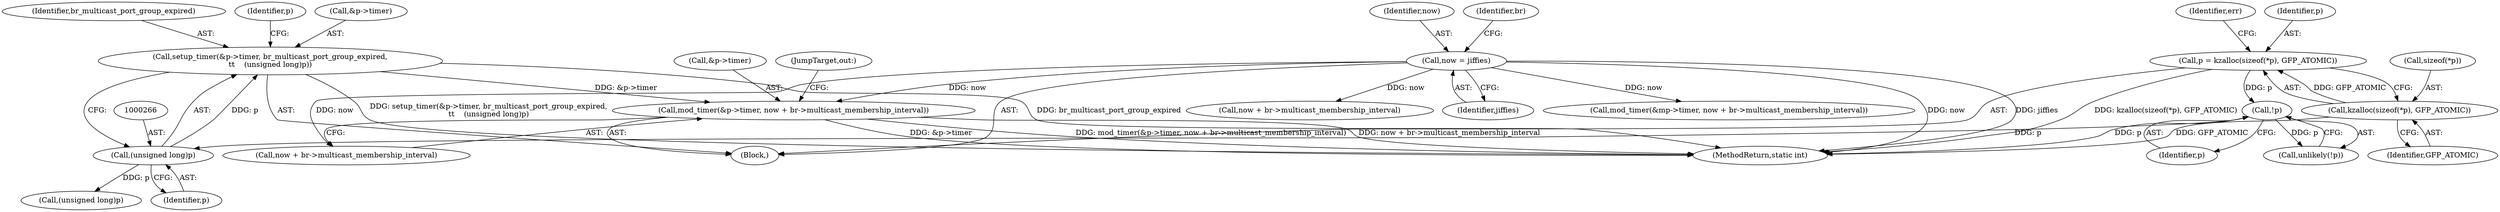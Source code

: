 digraph "0_linux_6b0d6a9b4296fa16a28d10d416db7a770fc03287@pointer" {
"1000282" [label="(Call,mod_timer(&p->timer, now + br->multicast_membership_interval))"];
"1000259" [label="(Call,setup_timer(&p->timer, br_multicast_port_group_expired,\n\t\t    (unsigned long)p))"];
"1000265" [label="(Call,(unsigned long)p)"];
"1000230" [label="(Call,!p)"];
"1000217" [label="(Call,p = kzalloc(sizeof(*p), GFP_ATOMIC))"];
"1000219" [label="(Call,kzalloc(sizeof(*p), GFP_ATOMIC))"];
"1000109" [label="(Call,now = jiffies)"];
"1000283" [label="(Call,&p->timer)"];
"1000223" [label="(Identifier,GFP_ATOMIC)"];
"1000104" [label="(Block,)"];
"1000110" [label="(Identifier,now)"];
"1000230" [label="(Call,!p)"];
"1000225" [label="(Identifier,err)"];
"1000282" [label="(Call,mod_timer(&p->timer, now + br->multicast_membership_interval))"];
"1000231" [label="(Identifier,p)"];
"1000292" [label="(JumpTarget,out:)"];
"1000274" [label="(Call,(unsigned long)p)"];
"1000218" [label="(Identifier,p)"];
"1000265" [label="(Call,(unsigned long)p)"];
"1000171" [label="(Call,now + br->multicast_membership_interval)"];
"1000219" [label="(Call,kzalloc(sizeof(*p), GFP_ATOMIC))"];
"1000271" [label="(Identifier,p)"];
"1000220" [label="(Call,sizeof(*p))"];
"1000259" [label="(Call,setup_timer(&p->timer, br_multicast_port_group_expired,\n\t\t    (unsigned long)p))"];
"1000116" [label="(Identifier,br)"];
"1000304" [label="(MethodReturn,static int)"];
"1000260" [label="(Call,&p->timer)"];
"1000111" [label="(Identifier,jiffies)"];
"1000264" [label="(Identifier,br_multicast_port_group_expired)"];
"1000267" [label="(Identifier,p)"];
"1000229" [label="(Call,unlikely(!p))"];
"1000217" [label="(Call,p = kzalloc(sizeof(*p), GFP_ATOMIC))"];
"1000109" [label="(Call,now = jiffies)"];
"1000166" [label="(Call,mod_timer(&mp->timer, now + br->multicast_membership_interval))"];
"1000287" [label="(Call,now + br->multicast_membership_interval)"];
"1000282" -> "1000104"  [label="AST: "];
"1000282" -> "1000287"  [label="CFG: "];
"1000283" -> "1000282"  [label="AST: "];
"1000287" -> "1000282"  [label="AST: "];
"1000292" -> "1000282"  [label="CFG: "];
"1000282" -> "1000304"  [label="DDG: mod_timer(&p->timer, now + br->multicast_membership_interval)"];
"1000282" -> "1000304"  [label="DDG: now + br->multicast_membership_interval"];
"1000282" -> "1000304"  [label="DDG: &p->timer"];
"1000259" -> "1000282"  [label="DDG: &p->timer"];
"1000109" -> "1000282"  [label="DDG: now"];
"1000259" -> "1000104"  [label="AST: "];
"1000259" -> "1000265"  [label="CFG: "];
"1000260" -> "1000259"  [label="AST: "];
"1000264" -> "1000259"  [label="AST: "];
"1000265" -> "1000259"  [label="AST: "];
"1000271" -> "1000259"  [label="CFG: "];
"1000259" -> "1000304"  [label="DDG: setup_timer(&p->timer, br_multicast_port_group_expired,\n\t\t    (unsigned long)p)"];
"1000259" -> "1000304"  [label="DDG: br_multicast_port_group_expired"];
"1000265" -> "1000259"  [label="DDG: p"];
"1000265" -> "1000267"  [label="CFG: "];
"1000266" -> "1000265"  [label="AST: "];
"1000267" -> "1000265"  [label="AST: "];
"1000230" -> "1000265"  [label="DDG: p"];
"1000265" -> "1000274"  [label="DDG: p"];
"1000230" -> "1000229"  [label="AST: "];
"1000230" -> "1000231"  [label="CFG: "];
"1000231" -> "1000230"  [label="AST: "];
"1000229" -> "1000230"  [label="CFG: "];
"1000230" -> "1000304"  [label="DDG: p"];
"1000230" -> "1000229"  [label="DDG: p"];
"1000217" -> "1000230"  [label="DDG: p"];
"1000217" -> "1000104"  [label="AST: "];
"1000217" -> "1000219"  [label="CFG: "];
"1000218" -> "1000217"  [label="AST: "];
"1000219" -> "1000217"  [label="AST: "];
"1000225" -> "1000217"  [label="CFG: "];
"1000217" -> "1000304"  [label="DDG: kzalloc(sizeof(*p), GFP_ATOMIC)"];
"1000219" -> "1000217"  [label="DDG: GFP_ATOMIC"];
"1000219" -> "1000223"  [label="CFG: "];
"1000220" -> "1000219"  [label="AST: "];
"1000223" -> "1000219"  [label="AST: "];
"1000219" -> "1000304"  [label="DDG: GFP_ATOMIC"];
"1000109" -> "1000104"  [label="AST: "];
"1000109" -> "1000111"  [label="CFG: "];
"1000110" -> "1000109"  [label="AST: "];
"1000111" -> "1000109"  [label="AST: "];
"1000116" -> "1000109"  [label="CFG: "];
"1000109" -> "1000304"  [label="DDG: now"];
"1000109" -> "1000304"  [label="DDG: jiffies"];
"1000109" -> "1000166"  [label="DDG: now"];
"1000109" -> "1000171"  [label="DDG: now"];
"1000109" -> "1000287"  [label="DDG: now"];
}
